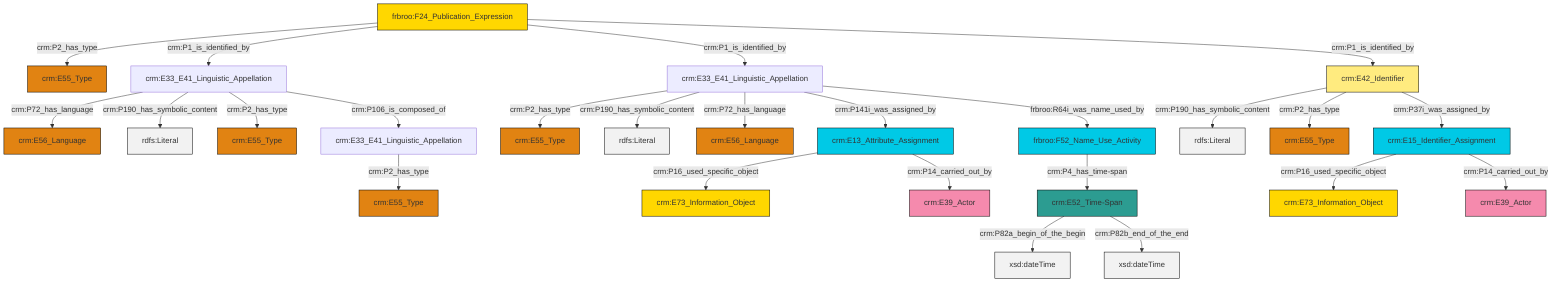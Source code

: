 graph TD
classDef Literal fill:#f2f2f2,stroke:#000000;
classDef CRM_Entity fill:#FFFFFF,stroke:#000000;
classDef Temporal_Entity fill:#00C9E6, stroke:#000000;
classDef Type fill:#E18312, stroke:#000000;
classDef Time-Span fill:#2C9C91, stroke:#000000;
classDef Appellation fill:#FFEB7F, stroke:#000000;
classDef Place fill:#008836, stroke:#000000;
classDef Persistent_Item fill:#B266B2, stroke:#000000;
classDef Conceptual_Object fill:#FFD700, stroke:#000000;
classDef Physical_Thing fill:#D2B48C, stroke:#000000;
classDef Actor fill:#f58aad, stroke:#000000;
classDef PC_Classes fill:#4ce600, stroke:#000000;
classDef Multi fill:#cccccc,stroke:#000000;

4["crm:E33_E41_Linguistic_Appellation"]:::Default -->|crm:P2_has_type| 5["crm:E55_Type"]:::Type
14["crm:E42_Identifier"]:::Appellation -->|crm:P190_has_symbolic_content| 15[rdfs:Literal]:::Literal
4["crm:E33_E41_Linguistic_Appellation"]:::Default -->|crm:P190_has_symbolic_content| 16[rdfs:Literal]:::Literal
4["crm:E33_E41_Linguistic_Appellation"]:::Default -->|crm:P72_has_language| 17["crm:E56_Language"]:::Type
6["crm:E33_E41_Linguistic_Appellation"]:::Default -->|crm:P72_has_language| 18["crm:E56_Language"]:::Type
21["crm:E13_Attribute_Assignment"]:::Temporal_Entity -->|crm:P16_used_specific_object| 19["crm:E73_Information_Object"]:::Conceptual_Object
4["crm:E33_E41_Linguistic_Appellation"]:::Default -->|crm:P141i_was_assigned_by| 21["crm:E13_Attribute_Assignment"]:::Temporal_Entity
21["crm:E13_Attribute_Assignment"]:::Temporal_Entity -->|crm:P14_carried_out_by| 8["crm:E39_Actor"]:::Actor
6["crm:E33_E41_Linguistic_Appellation"]:::Default -->|crm:P190_has_symbolic_content| 28[rdfs:Literal]:::Literal
4["crm:E33_E41_Linguistic_Appellation"]:::Default -->|frbroo:R64i_was_name_used_by| 29["frbroo:F52_Name_Use_Activity"]:::Temporal_Entity
10["frbroo:F24_Publication_Expression"]:::Conceptual_Object -->|crm:P2_has_type| 0["crm:E55_Type"]:::Type
14["crm:E42_Identifier"]:::Appellation -->|crm:P2_has_type| 32["crm:E55_Type"]:::Type
23["crm:E52_Time-Span"]:::Time-Span -->|crm:P82a_begin_of_the_begin| 33[xsd:dateTime]:::Literal
34["crm:E15_Identifier_Assignment"]:::Temporal_Entity -->|crm:P16_used_specific_object| 26["crm:E73_Information_Object"]:::Conceptual_Object
6["crm:E33_E41_Linguistic_Appellation"]:::Default -->|crm:P2_has_type| 30["crm:E55_Type"]:::Type
23["crm:E52_Time-Span"]:::Time-Span -->|crm:P82b_end_of_the_end| 35[xsd:dateTime]:::Literal
10["frbroo:F24_Publication_Expression"]:::Conceptual_Object -->|crm:P1_is_identified_by| 6["crm:E33_E41_Linguistic_Appellation"]:::Default
34["crm:E15_Identifier_Assignment"]:::Temporal_Entity -->|crm:P14_carried_out_by| 2["crm:E39_Actor"]:::Actor
10["frbroo:F24_Publication_Expression"]:::Conceptual_Object -->|crm:P1_is_identified_by| 4["crm:E33_E41_Linguistic_Appellation"]:::Default
29["frbroo:F52_Name_Use_Activity"]:::Temporal_Entity -->|crm:P4_has_time-span| 23["crm:E52_Time-Span"]:::Time-Span
6["crm:E33_E41_Linguistic_Appellation"]:::Default -->|crm:P106_is_composed_of| 12["crm:E33_E41_Linguistic_Appellation"]:::Default
12["crm:E33_E41_Linguistic_Appellation"]:::Default -->|crm:P2_has_type| 41["crm:E55_Type"]:::Type
14["crm:E42_Identifier"]:::Appellation -->|crm:P37i_was_assigned_by| 34["crm:E15_Identifier_Assignment"]:::Temporal_Entity
10["frbroo:F24_Publication_Expression"]:::Conceptual_Object -->|crm:P1_is_identified_by| 14["crm:E42_Identifier"]:::Appellation